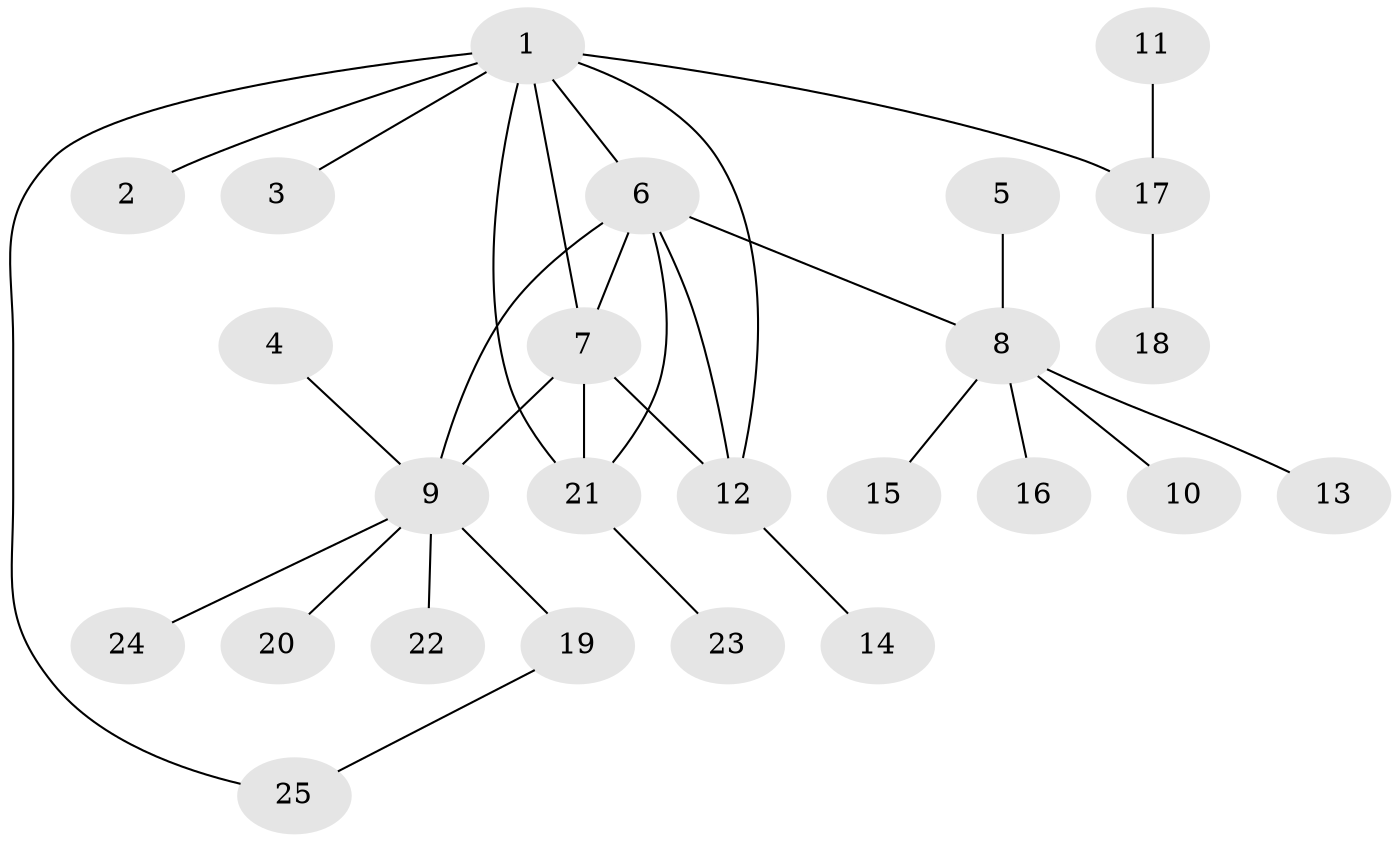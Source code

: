 // original degree distribution, {5: 0.08163265306122448, 3: 0.14285714285714285, 4: 0.061224489795918366, 6: 0.02040816326530612, 10: 0.02040816326530612, 1: 0.5102040816326531, 8: 0.02040816326530612, 2: 0.14285714285714285}
// Generated by graph-tools (version 1.1) at 2025/26/03/09/25 03:26:48]
// undirected, 25 vertices, 31 edges
graph export_dot {
graph [start="1"]
  node [color=gray90,style=filled];
  1;
  2;
  3;
  4;
  5;
  6;
  7;
  8;
  9;
  10;
  11;
  12;
  13;
  14;
  15;
  16;
  17;
  18;
  19;
  20;
  21;
  22;
  23;
  24;
  25;
  1 -- 2 [weight=1.0];
  1 -- 3 [weight=1.0];
  1 -- 6 [weight=1.0];
  1 -- 7 [weight=2.0];
  1 -- 12 [weight=1.0];
  1 -- 17 [weight=1.0];
  1 -- 21 [weight=1.0];
  1 -- 25 [weight=1.0];
  4 -- 9 [weight=1.0];
  5 -- 8 [weight=1.0];
  6 -- 7 [weight=1.0];
  6 -- 8 [weight=1.0];
  6 -- 9 [weight=2.0];
  6 -- 12 [weight=1.0];
  6 -- 21 [weight=1.0];
  7 -- 9 [weight=1.0];
  7 -- 12 [weight=2.0];
  7 -- 21 [weight=1.0];
  8 -- 10 [weight=1.0];
  8 -- 13 [weight=1.0];
  8 -- 15 [weight=1.0];
  8 -- 16 [weight=1.0];
  9 -- 19 [weight=1.0];
  9 -- 20 [weight=1.0];
  9 -- 22 [weight=1.0];
  9 -- 24 [weight=1.0];
  11 -- 17 [weight=1.0];
  12 -- 14 [weight=1.0];
  17 -- 18 [weight=1.0];
  19 -- 25 [weight=1.0];
  21 -- 23 [weight=1.0];
}
